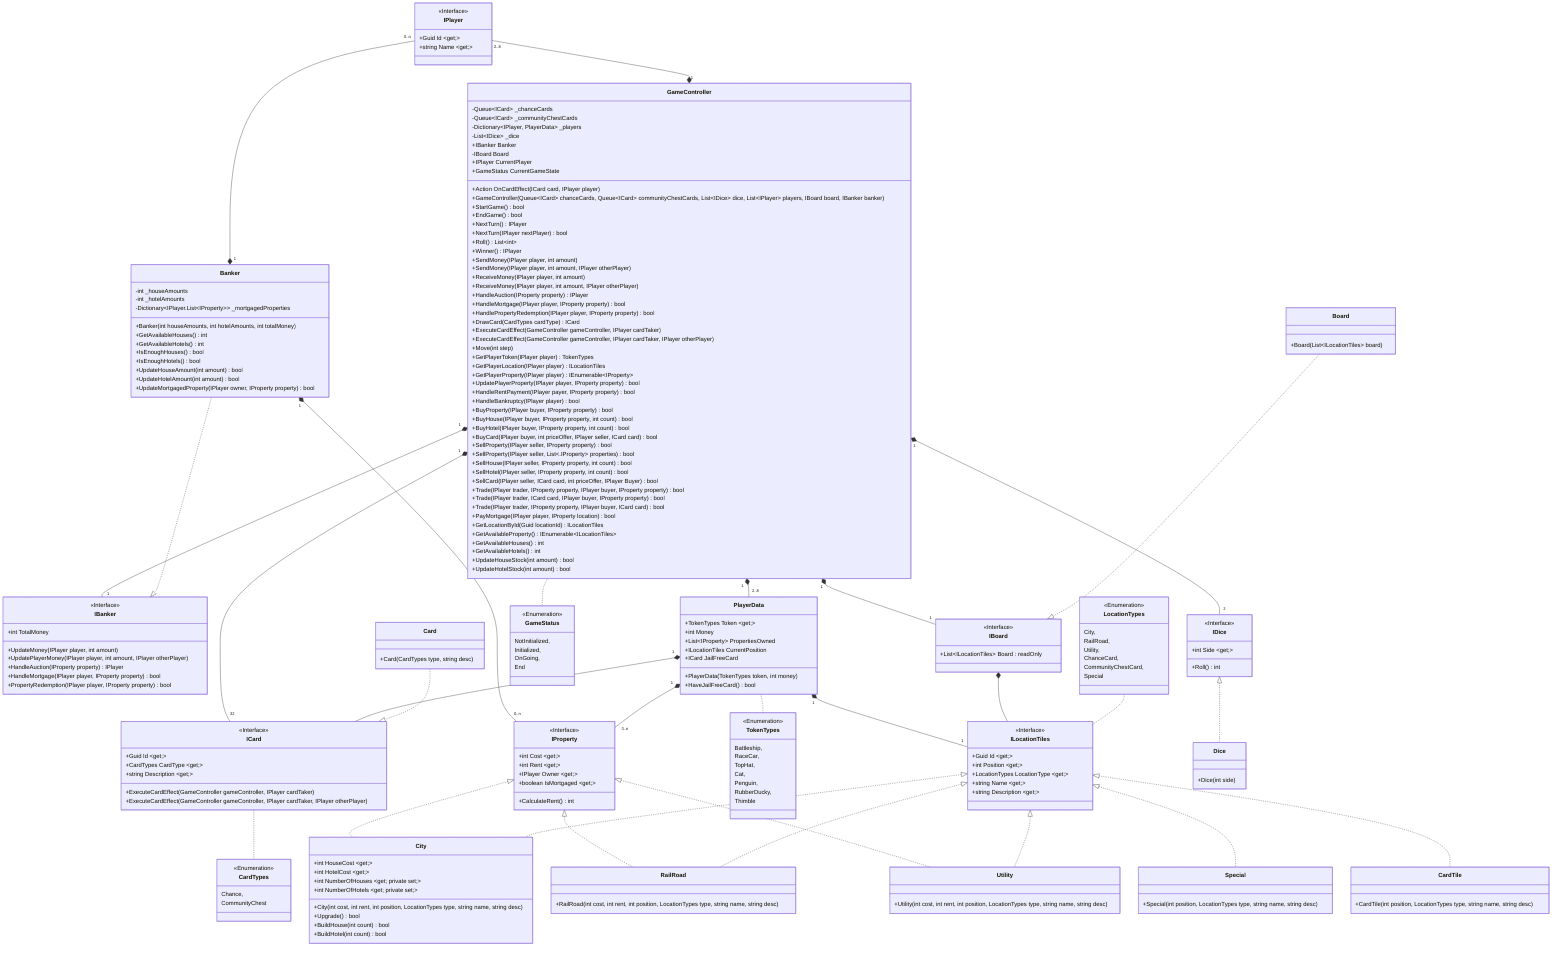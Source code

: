 classDiagram
    GameController "1" *-- "1" IBanker
    GameController "1" *-- "2" IDice
    GameController "1" *-- "32" ICard
    GameController "1" *-- "2..8" PlayerData
    GameController "1" *-- "1" IBoard
    GameController .. GameStatus
    
    Board ..|> IBoard

    IPlayer "2..8" --* "1" GameController
    IPlayer "0..n" --* "1" Banker
    
    Banker ..|> IBanker
    Banker "1" *-- "0..n" IProperty
    
    PlayerData .. TokenTypes
    PlayerData "1" *-- "0..n" IProperty
    PlayerData "1" *-- "1" ILocationTiles
    PlayerData "1" *-- "0..1" ICard
    
    IBoard *-- ILocationTiles
    
    IProperty <|.. City
    IProperty <|.. RailRoad
    IProperty <|.. Utility

    ILocationTiles <|.. Special
    ILocationTiles <|.. CardTile
    ILocationTiles <|.. City
    ILocationTiles <|.. RailRoad
    ILocationTiles <|.. Utility

    LocationTypes .. ILocationTiles

    ICard .. CardTypes

    Card ..|> ICard

    IDice <|.. Dice
    
    class GameController {
        -Queue~ICard~ _chanceCards
        -Queue~ICard~ _communityChestCards
        -Dictionary~IPlayer, PlayerData~ _players
        -List~IDice~ _dice
        +IBanker Banker
        -IBoard Board
        +IPlayer CurrentPlayer
        +GameStatus CurrentGameState
        %% Game State
        +Action OnCardEffect(ICard card, IPlayer player)
        +GameController(Queue~ICard~ chanceCards, Queue~ICard~ communityChestCards, List~IDice~ dice, List~IPlayer~ players, IBoard board, IBanker banker)
        +StartGame() bool
        +EndGame() bool
        +NextTurn() IPlayer
        +NextTurn(IPlayer nextPlayer) bool
        +Roll() List~int~
        +Winner() IPlayer
        %%Banker
        +SendMoney(IPlayer player, int amount)
        +SendMoney(IPlayer player, int amount, IPlayer otherPlayer)
        +ReceiveMoney(IPlayer player, int amount)
        +ReceiveMoney(IPlayer player, int amount, IPlayer otherPlayer)
        +HandleAuction(IProperty property) IPlayer
        +HandleMortgage(IPlayer player, IProperty property) bool
        +HandlePropertyRedemption(IPlayer player, IProperty property) bool
        %% Card
        +DrawCard(CardTypes cardType) ICard
        +ExecuteCardEffect(GameController gameController, IPlayer cardTaker)
        +ExecuteCardEffect(GameController gameController, IPlayer cardTaker, IPlayer otherPlayer)
        %% Player
        +Move(int step)
        +GetPlayerToken(IPlayer player) TokenTypes
        +GetPlayerLocation(IPlayer player) ILocationTiles
        +GetPlayerProperty(IPlayer player) IEnumerable~IProperty~
        +UpdatePlayerProperty(IPlayer player, IProperty property) bool
        %% Transaction
        +HandleRentPayment(IPlayer payer, IProperty property) bool
        +HandleBankruptcy(IPlayer player) bool
        +BuyProperty(IPlayer buyer, IProperty property) bool
        +BuyHouse(IPlayer buyer, IProperty property, int count) bool
        +BuyHotel(IPlayer buyer, IProperty property, int count) bool
        +BuyCard(IPlayer buyer, int priceOffer, IPlayer seller, ICard card) bool
        +SellProperty(IPlayer seller, IProperty property) bool
        +SellProperty(IPlayer seller, List~.IProperty~ properties) bool
        +SellHouse(IPlayer seller, IProperty property, int count) bool
        +SellHotel(IPlayer seller, IProperty property, int count) bool
        +SellCard(IPlayer seller, ICard card, int priceOffer, IPlayer Buyer) bool
        +Trade(IPlayer trader, IProperty property, IPlayer buyer, IProperty property) bool
        +Trade(IPlayer trader, ICard card, IPlayer buyer, IProperty property) bool
        +Trade(IPlayer trader, IProperty property, IPlayer buyer, ICard card) bool
        +PayMortgage(IPlayer player, IProperty location) bool
        %% Board & Property
        +GetLocationById(Guid locationId) ILocationTiles
        +GetAvailableProperty() IEnumerable~ILocationTiles~
        +GetAvailableHouses() int
        +GetAvailableHotels() int
        +UpdateHouseStock(int amount) bool
        +UpdateHotelStock(int amount) bool
    }
    class IBanker {
        <<Interface>>
        +int TotalMoney
        +UpdateMoney(IPlayer player, int amount)
        +UpdatePlayerMoney(IPlayer player, int amount, IPlayer otherPlayer)
        +HandleAuction(IProperty property) IPlayer
        +HandleMortgage(IPlayer player, IProperty property) bool
        +PropertyRedemption(IPlayer player, IProperty property) bool
    }
    class Banker {
        -int _houseAmounts
        -int _hotelAmounts
        -Dictionary~IPlayer.List~IProperty~~ _mortgagedProperties
        +Banker(int houseAmounts, int hotelAmounts, int totalMoney)
        +GetAvailableHouses() int
        +GetAvailableHotels() int
        +IsEnoughHouses() bool
        +IsEnoughHotels() bool
        +UpdateHouseAmount(int amount) bool
        +UpdateHotelAmount(int amount) bool
        +UpdateMortgagedProperty(IPlayer owner, IProperty property) bool
    }
    class IBoard {
        <<Interface>>
        +List~ILocationTiles~ Board : readOnly
    }
    class Board {
        +Board(List~ILocationTiles~ board)
    }
    class ILocationTiles {
        <<Interface>>
        +Guid Id ~get;~
        +int Position ~get;~
        +LocationTypes LocationType ~get;~
        +string Name ~get;~
        +string Description ~get;~
    }
    class Special {
        +Special(int position, LocationTypes type, string name, string desc)
    }
    class CardTile {
        +CardTile(int position, LocationTypes type, string name, string desc)
    }
    class IProperty {
        <<Interface>>
        +int Cost ~get;~
        +int Rent ~get;~
        +IPlayer Owner ~get;~
        +boolean IsMortgaged ~get;~
        +CalculateRent() int
    }
    class RailRoad {
        +RailRoad(int cost, int rent, int position, LocationTypes type, string name, string desc)
    }
    class City {
        +int HouseCost ~get;~
        +int HotelCost ~get;~
        +int NumberOfHouses ~get; private set;~ 
        +int NumberOfHotels ~get; private set;~ 
        +City(int cost, int rent, int position, LocationTypes type, string name, string desc)
        +Upgrade() bool
        +BuildHouse(int count) bool
        +BuildHotel(int count) bool
    }
    class Utility {
        +Utility(int cost, int rent, int position, LocationTypes type, string name, string desc)
    }
    class IPlayer {
        <<Interface>>
        +Guid Id ~get;~
        +string Name ~get;~
    }
    class PlayerData {
        +TokenTypes Token ~get;~
        +int Money
        +List~IProperty~ PropertiesOwned
        +ILocationTiles CurrentPosition
        +ICard JailFreeCard
        +PlayerData(TokenTypes token, int money)
        +HaveJailFreeCard() bool
    }
    class ICard {
        <<Interface>>
        +Guid Id ~get;~
        +CardTypes CardType ~get;~
        +string Description ~get;~
        +ExecuteCardEffect(GameController gameController, IPlayer cardTaker)
        +ExecuteCardEffect(GameController gameController, IPlayer cardTaker, IPlayer otherPlayer)
    }
    class Card {
        +Card(CardTypes type, string desc)
    }
    class IDice {
        <<Interface>>
        +int Side ~get;~
        +Roll() int
    }
    class Dice {
        +Dice(int side)
    }
    class TokenTypes {
        <<Enumeration>>
        Battleship,
        RaceCar,
        TopHat,
        Cat,
        Penguin,
        RubberDucky,
        Thimble
    }
    class LocationTypes {
        <<Enumeration>>
        City,
        RailRoad,
        Utility,
        ChanceCard,
        CommunityChestCard,
        Special
    }
    class CardTypes {
        <<Enumeration>>
        Chance,
        CommunityChest
    }
    class GameStatus {
        <<Enumeration>>
        NotInitialized,
        Initialized,
        OnGoing,
        End
    }